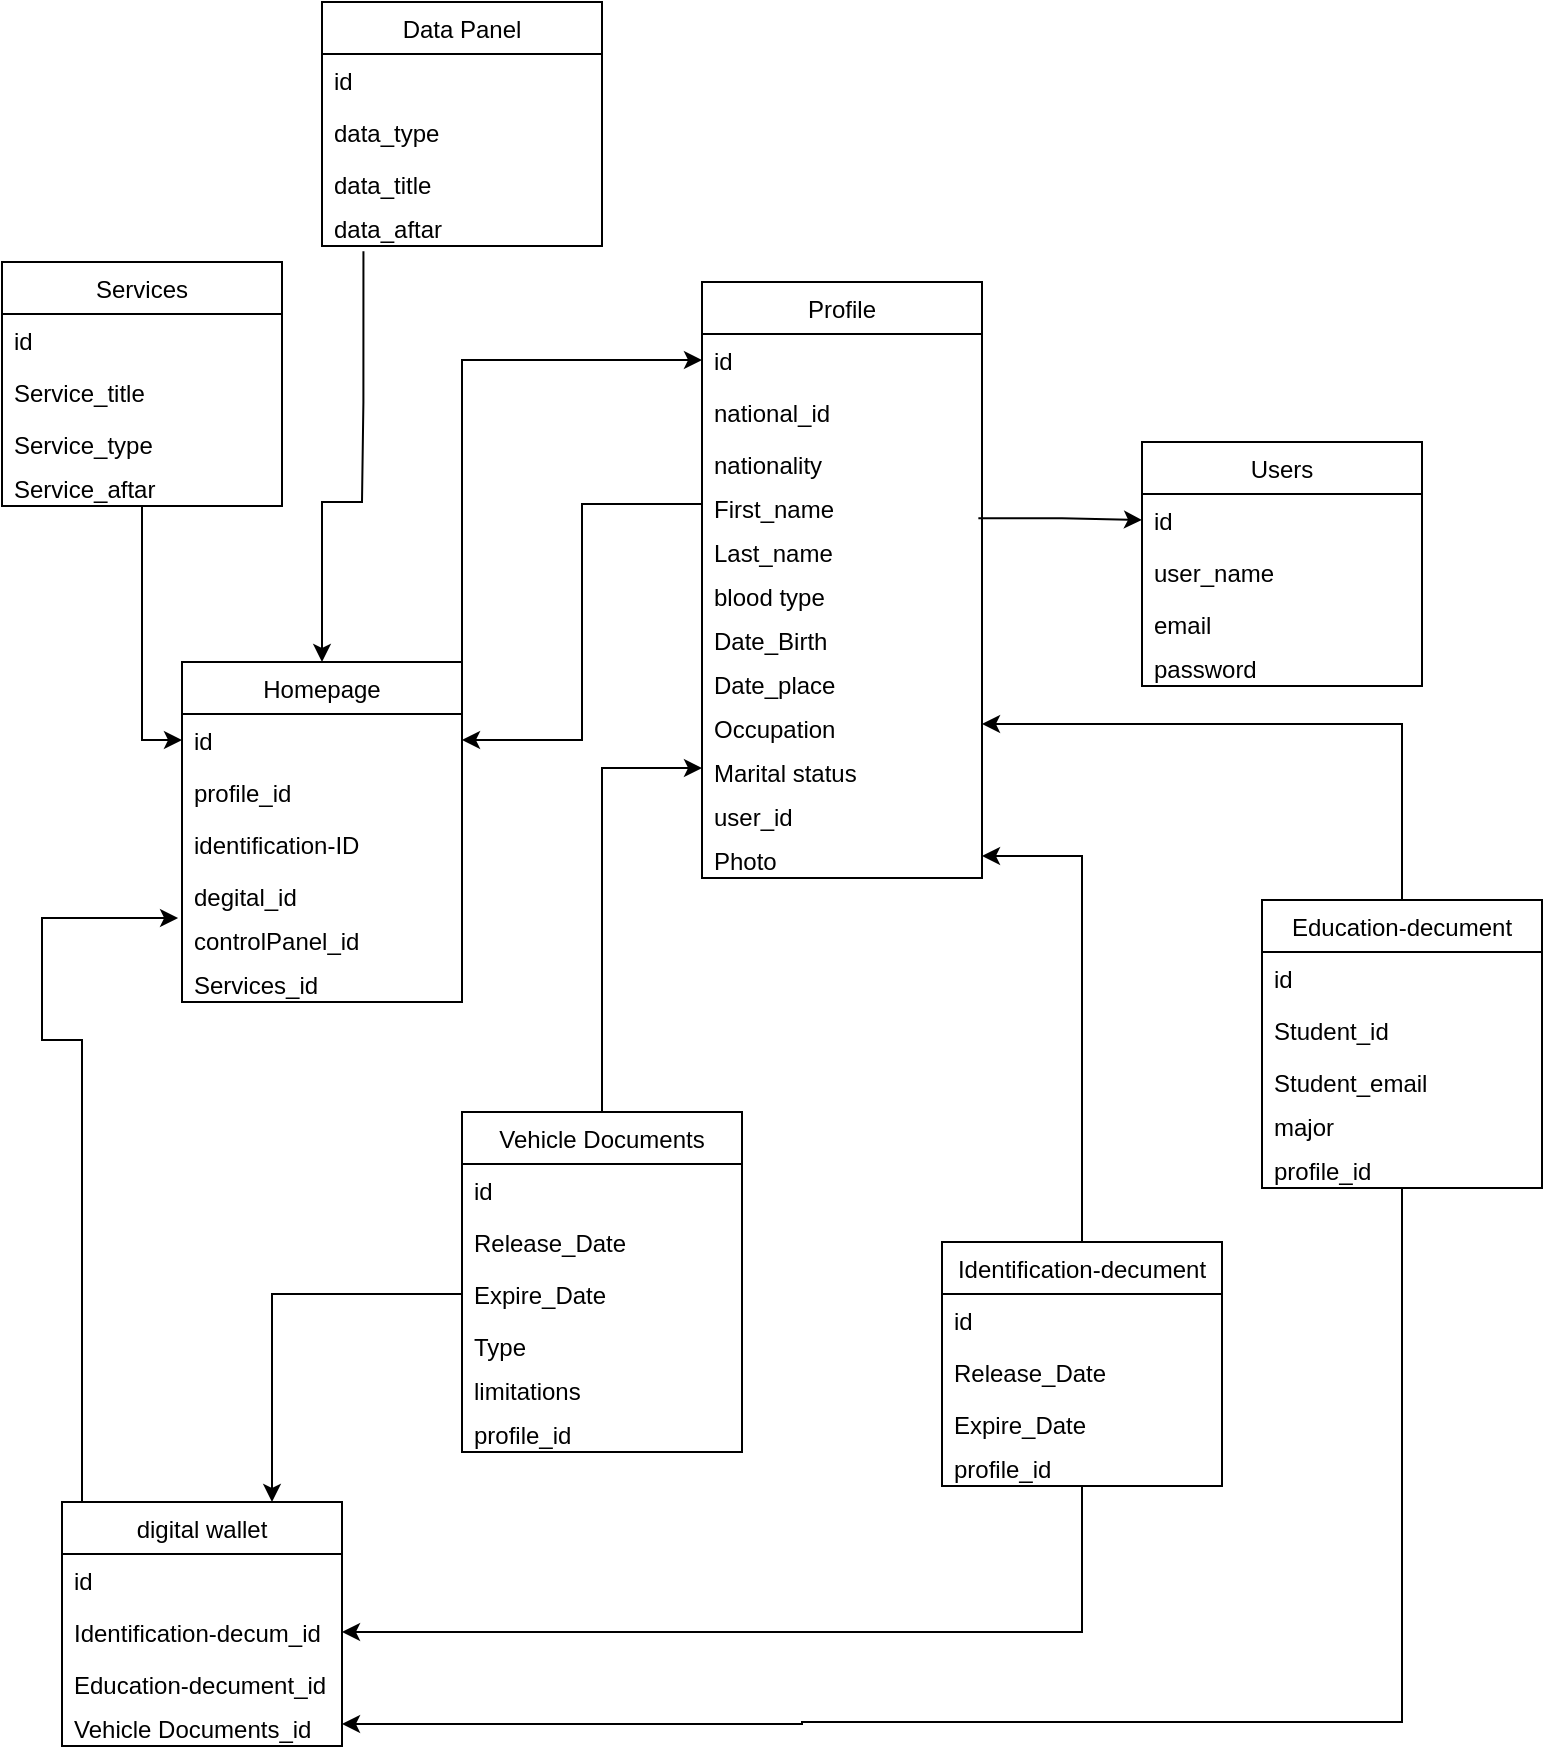 <mxfile version="20.0.3" type="device"><diagram id="C5RBs43oDa-KdzZeNtuy" name="Page-1"><mxGraphModel dx="1022" dy="428" grid="1" gridSize="10" guides="1" tooltips="1" connect="1" arrows="1" fold="1" page="1" pageScale="1" pageWidth="827" pageHeight="1169" math="0" shadow="0"><root><object label="" Users="id&#10;id" id="WIyWlLk6GJQsqaUBKTNV-0"><mxCell/></object><mxCell id="WIyWlLk6GJQsqaUBKTNV-1" parent="WIyWlLk6GJQsqaUBKTNV-0"/><object label="Users" name="string" email="int" password="number" id="9e3BKEUqaT5cf3Mcoycu-1"><mxCell style="swimlane;fontStyle=0;childLayout=stackLayout;horizontal=1;startSize=26;fillColor=none;horizontalStack=0;resizeParent=1;resizeParentMax=0;resizeLast=0;collapsible=1;marginBottom=0;" parent="WIyWlLk6GJQsqaUBKTNV-1" vertex="1"><mxGeometry x="600" y="250" width="140" height="122" as="geometry"/></mxCell></object><mxCell id="9e3BKEUqaT5cf3Mcoycu-2" value="id&#10;&#10;" style="text;strokeColor=none;fillColor=none;align=left;verticalAlign=top;spacingLeft=4;spacingRight=4;overflow=hidden;rotatable=0;points=[[0,0.5],[1,0.5]];portConstraint=eastwest;" parent="9e3BKEUqaT5cf3Mcoycu-1" vertex="1"><mxGeometry y="26" width="140" height="26" as="geometry"/></mxCell><mxCell id="9e3BKEUqaT5cf3Mcoycu-3" value="user_name" style="text;strokeColor=none;fillColor=none;align=left;verticalAlign=top;spacingLeft=4;spacingRight=4;overflow=hidden;rotatable=0;points=[[0,0.5],[1,0.5]];portConstraint=eastwest;" parent="9e3BKEUqaT5cf3Mcoycu-1" vertex="1"><mxGeometry y="52" width="140" height="26" as="geometry"/></mxCell><mxCell id="9e3BKEUqaT5cf3Mcoycu-4" value="email" style="text;strokeColor=none;fillColor=none;align=left;verticalAlign=top;spacingLeft=4;spacingRight=4;overflow=hidden;rotatable=0;points=[[0,0.5],[1,0.5]];portConstraint=eastwest;" parent="9e3BKEUqaT5cf3Mcoycu-1" vertex="1"><mxGeometry y="78" width="140" height="22" as="geometry"/></mxCell><mxCell id="9e3BKEUqaT5cf3Mcoycu-6" value="password&#10;" style="text;strokeColor=none;fillColor=none;align=left;verticalAlign=top;spacingLeft=4;spacingRight=4;overflow=hidden;rotatable=0;points=[[0,0.5],[1,0.5]];portConstraint=eastwest;" parent="9e3BKEUqaT5cf3Mcoycu-1" vertex="1"><mxGeometry y="100" width="140" height="22" as="geometry"/></mxCell><object label="Profile" name="string" email="int" password="number" id="9e3BKEUqaT5cf3Mcoycu-7"><mxCell style="swimlane;fontStyle=0;childLayout=stackLayout;horizontal=1;startSize=26;fillColor=none;horizontalStack=0;resizeParent=1;resizeParentMax=0;resizeLast=0;collapsible=1;marginBottom=0;" parent="WIyWlLk6GJQsqaUBKTNV-1" vertex="1"><mxGeometry x="380" y="170" width="140" height="298" as="geometry"/></mxCell></object><mxCell id="9e3BKEUqaT5cf3Mcoycu-8" value="id" style="text;strokeColor=none;fillColor=none;align=left;verticalAlign=top;spacingLeft=4;spacingRight=4;overflow=hidden;rotatable=0;points=[[0,0.5],[1,0.5]];portConstraint=eastwest;" parent="9e3BKEUqaT5cf3Mcoycu-7" vertex="1"><mxGeometry y="26" width="140" height="26" as="geometry"/></mxCell><mxCell id="9e3BKEUqaT5cf3Mcoycu-9" value="national_id" style="text;strokeColor=none;fillColor=none;align=left;verticalAlign=top;spacingLeft=4;spacingRight=4;overflow=hidden;rotatable=0;points=[[0,0.5],[1,0.5]];portConstraint=eastwest;" parent="9e3BKEUqaT5cf3Mcoycu-7" vertex="1"><mxGeometry y="52" width="140" height="26" as="geometry"/></mxCell><mxCell id="9e3BKEUqaT5cf3Mcoycu-10" value="nationality" style="text;strokeColor=none;fillColor=none;align=left;verticalAlign=top;spacingLeft=4;spacingRight=4;overflow=hidden;rotatable=0;points=[[0,0.5],[1,0.5]];portConstraint=eastwest;" parent="9e3BKEUqaT5cf3Mcoycu-7" vertex="1"><mxGeometry y="78" width="140" height="22" as="geometry"/></mxCell><mxCell id="9e3BKEUqaT5cf3Mcoycu-11" value="First_name" style="text;strokeColor=none;fillColor=none;align=left;verticalAlign=top;spacingLeft=4;spacingRight=4;overflow=hidden;rotatable=0;points=[[0,0.5],[1,0.5]];portConstraint=eastwest;" parent="9e3BKEUqaT5cf3Mcoycu-7" vertex="1"><mxGeometry y="100" width="140" height="22" as="geometry"/></mxCell><mxCell id="9e3BKEUqaT5cf3Mcoycu-12" value="Last_name" style="text;strokeColor=none;fillColor=none;align=left;verticalAlign=top;spacingLeft=4;spacingRight=4;overflow=hidden;rotatable=0;points=[[0,0.5],[1,0.5]];portConstraint=eastwest;" parent="9e3BKEUqaT5cf3Mcoycu-7" vertex="1"><mxGeometry y="122" width="140" height="22" as="geometry"/></mxCell><mxCell id="9e3BKEUqaT5cf3Mcoycu-13" value="blood type" style="text;strokeColor=none;fillColor=none;align=left;verticalAlign=top;spacingLeft=4;spacingRight=4;overflow=hidden;rotatable=0;points=[[0,0.5],[1,0.5]];portConstraint=eastwest;" parent="9e3BKEUqaT5cf3Mcoycu-7" vertex="1"><mxGeometry y="144" width="140" height="22" as="geometry"/></mxCell><mxCell id="9e3BKEUqaT5cf3Mcoycu-14" value="Date_Birth" style="text;strokeColor=none;fillColor=none;align=left;verticalAlign=top;spacingLeft=4;spacingRight=4;overflow=hidden;rotatable=0;points=[[0,0.5],[1,0.5]];portConstraint=eastwest;" parent="9e3BKEUqaT5cf3Mcoycu-7" vertex="1"><mxGeometry y="166" width="140" height="22" as="geometry"/></mxCell><mxCell id="9e3BKEUqaT5cf3Mcoycu-15" value="Date_place" style="text;strokeColor=none;fillColor=none;align=left;verticalAlign=top;spacingLeft=4;spacingRight=4;overflow=hidden;rotatable=0;points=[[0,0.5],[1,0.5]];portConstraint=eastwest;" parent="9e3BKEUqaT5cf3Mcoycu-7" vertex="1"><mxGeometry y="188" width="140" height="22" as="geometry"/></mxCell><mxCell id="9e3BKEUqaT5cf3Mcoycu-16" value="Occupation&#10;" style="text;strokeColor=none;fillColor=none;align=left;verticalAlign=top;spacingLeft=4;spacingRight=4;overflow=hidden;rotatable=0;points=[[0,0.5],[1,0.5]];portConstraint=eastwest;" parent="9e3BKEUqaT5cf3Mcoycu-7" vertex="1"><mxGeometry y="210" width="140" height="22" as="geometry"/></mxCell><mxCell id="9e3BKEUqaT5cf3Mcoycu-17" value="Marital status" style="text;strokeColor=none;fillColor=none;align=left;verticalAlign=top;spacingLeft=4;spacingRight=4;overflow=hidden;rotatable=0;points=[[0,0.5],[1,0.5]];portConstraint=eastwest;" parent="9e3BKEUqaT5cf3Mcoycu-7" vertex="1"><mxGeometry y="232" width="140" height="22" as="geometry"/></mxCell><mxCell id="9e3BKEUqaT5cf3Mcoycu-18" value="user_id" style="text;strokeColor=none;fillColor=none;align=left;verticalAlign=top;spacingLeft=4;spacingRight=4;overflow=hidden;rotatable=0;points=[[0,0.5],[1,0.5]];portConstraint=eastwest;" parent="9e3BKEUqaT5cf3Mcoycu-7" vertex="1"><mxGeometry y="254" width="140" height="22" as="geometry"/></mxCell><mxCell id="9e3BKEUqaT5cf3Mcoycu-19" value="Photo" style="text;strokeColor=none;fillColor=none;align=left;verticalAlign=top;spacingLeft=4;spacingRight=4;overflow=hidden;rotatable=0;points=[[0,0.5],[1,0.5]];portConstraint=eastwest;" parent="9e3BKEUqaT5cf3Mcoycu-7" vertex="1"><mxGeometry y="276" width="140" height="22" as="geometry"/></mxCell><mxCell id="9e3BKEUqaT5cf3Mcoycu-20" style="edgeStyle=orthogonalEdgeStyle;rounded=0;orthogonalLoop=1;jettySize=auto;html=1;exitX=0.987;exitY=-0.177;exitDx=0;exitDy=0;entryX=0;entryY=0.5;entryDx=0;entryDy=0;exitPerimeter=0;" parent="WIyWlLk6GJQsqaUBKTNV-1" source="9e3BKEUqaT5cf3Mcoycu-12" target="9e3BKEUqaT5cf3Mcoycu-2" edge="1"><mxGeometry relative="1" as="geometry"/></mxCell><object label="Homepage" name="string" email="int" password="number" id="9e3BKEUqaT5cf3Mcoycu-22"><mxCell style="swimlane;fontStyle=0;childLayout=stackLayout;horizontal=1;startSize=26;fillColor=none;horizontalStack=0;resizeParent=1;resizeParentMax=0;resizeLast=0;collapsible=1;marginBottom=0;" parent="WIyWlLk6GJQsqaUBKTNV-1" vertex="1"><mxGeometry x="120" y="360" width="140" height="170" as="geometry"/></mxCell></object><mxCell id="9e3BKEUqaT5cf3Mcoycu-23" value="id" style="text;strokeColor=none;fillColor=none;align=left;verticalAlign=top;spacingLeft=4;spacingRight=4;overflow=hidden;rotatable=0;points=[[0,0.5],[1,0.5]];portConstraint=eastwest;" parent="9e3BKEUqaT5cf3Mcoycu-22" vertex="1"><mxGeometry y="26" width="140" height="26" as="geometry"/></mxCell><mxCell id="9e3BKEUqaT5cf3Mcoycu-24" value="profile_id" style="text;strokeColor=none;fillColor=none;align=left;verticalAlign=top;spacingLeft=4;spacingRight=4;overflow=hidden;rotatable=0;points=[[0,0.5],[1,0.5]];portConstraint=eastwest;" parent="9e3BKEUqaT5cf3Mcoycu-22" vertex="1"><mxGeometry y="52" width="140" height="26" as="geometry"/></mxCell><mxCell id="9e3BKEUqaT5cf3Mcoycu-38" value="identification-ID" style="text;strokeColor=none;fillColor=none;align=left;verticalAlign=top;spacingLeft=4;spacingRight=4;overflow=hidden;rotatable=0;points=[[0,0.5],[1,0.5]];portConstraint=eastwest;" parent="9e3BKEUqaT5cf3Mcoycu-22" vertex="1"><mxGeometry y="78" width="140" height="26" as="geometry"/></mxCell><mxCell id="9e3BKEUqaT5cf3Mcoycu-26" value="degital_id" style="text;strokeColor=none;fillColor=none;align=left;verticalAlign=top;spacingLeft=4;spacingRight=4;overflow=hidden;rotatable=0;points=[[0,0.5],[1,0.5]];portConstraint=eastwest;" parent="9e3BKEUqaT5cf3Mcoycu-22" vertex="1"><mxGeometry y="104" width="140" height="22" as="geometry"/></mxCell><mxCell id="9e3BKEUqaT5cf3Mcoycu-27" value="controlPanel_id" style="text;strokeColor=none;fillColor=none;align=left;verticalAlign=top;spacingLeft=4;spacingRight=4;overflow=hidden;rotatable=0;points=[[0,0.5],[1,0.5]];portConstraint=eastwest;" parent="9e3BKEUqaT5cf3Mcoycu-22" vertex="1"><mxGeometry y="126" width="140" height="22" as="geometry"/></mxCell><mxCell id="-Wz6DIMajjcqOIi83Ydg-0" value="Services_id" style="text;strokeColor=none;fillColor=none;align=left;verticalAlign=top;spacingLeft=4;spacingRight=4;overflow=hidden;rotatable=0;points=[[0,0.5],[1,0.5]];portConstraint=eastwest;" parent="9e3BKEUqaT5cf3Mcoycu-22" vertex="1"><mxGeometry y="148" width="140" height="22" as="geometry"/></mxCell><mxCell id="9e3BKEUqaT5cf3Mcoycu-39" style="edgeStyle=orthogonalEdgeStyle;rounded=0;orthogonalLoop=1;jettySize=auto;html=1;exitX=1;exitY=0;exitDx=0;exitDy=0;entryX=0;entryY=0.5;entryDx=0;entryDy=0;" parent="WIyWlLk6GJQsqaUBKTNV-1" source="9e3BKEUqaT5cf3Mcoycu-22" target="9e3BKEUqaT5cf3Mcoycu-8" edge="1"><mxGeometry relative="1" as="geometry"/></mxCell><mxCell id="9e3BKEUqaT5cf3Mcoycu-63" style="edgeStyle=orthogonalEdgeStyle;rounded=0;orthogonalLoop=1;jettySize=auto;html=1;entryX=1;entryY=0.5;entryDx=0;entryDy=0;" parent="WIyWlLk6GJQsqaUBKTNV-1" source="9e3BKEUqaT5cf3Mcoycu-40" target="9e3BKEUqaT5cf3Mcoycu-16" edge="1"><mxGeometry relative="1" as="geometry"/></mxCell><object label="Education-decument" name="string" email="int" password="number" id="9e3BKEUqaT5cf3Mcoycu-40"><mxCell style="swimlane;fontStyle=0;childLayout=stackLayout;horizontal=1;startSize=26;fillColor=none;horizontalStack=0;resizeParent=1;resizeParentMax=0;resizeLast=0;collapsible=1;marginBottom=0;" parent="WIyWlLk6GJQsqaUBKTNV-1" vertex="1"><mxGeometry x="660" y="479" width="140" height="144" as="geometry"/></mxCell></object><mxCell id="9e3BKEUqaT5cf3Mcoycu-41" value="id&#10;&#10;" style="text;strokeColor=none;fillColor=none;align=left;verticalAlign=top;spacingLeft=4;spacingRight=4;overflow=hidden;rotatable=0;points=[[0,0.5],[1,0.5]];portConstraint=eastwest;" parent="9e3BKEUqaT5cf3Mcoycu-40" vertex="1"><mxGeometry y="26" width="140" height="26" as="geometry"/></mxCell><mxCell id="9e3BKEUqaT5cf3Mcoycu-42" value="Student_id" style="text;strokeColor=none;fillColor=none;align=left;verticalAlign=top;spacingLeft=4;spacingRight=4;overflow=hidden;rotatable=0;points=[[0,0.5],[1,0.5]];portConstraint=eastwest;" parent="9e3BKEUqaT5cf3Mcoycu-40" vertex="1"><mxGeometry y="52" width="140" height="26" as="geometry"/></mxCell><mxCell id="9e3BKEUqaT5cf3Mcoycu-43" value="Student_email" style="text;strokeColor=none;fillColor=none;align=left;verticalAlign=top;spacingLeft=4;spacingRight=4;overflow=hidden;rotatable=0;points=[[0,0.5],[1,0.5]];portConstraint=eastwest;" parent="9e3BKEUqaT5cf3Mcoycu-40" vertex="1"><mxGeometry y="78" width="140" height="22" as="geometry"/></mxCell><mxCell id="9e3BKEUqaT5cf3Mcoycu-44" value="major" style="text;strokeColor=none;fillColor=none;align=left;verticalAlign=top;spacingLeft=4;spacingRight=4;overflow=hidden;rotatable=0;points=[[0,0.5],[1,0.5]];portConstraint=eastwest;" parent="9e3BKEUqaT5cf3Mcoycu-40" vertex="1"><mxGeometry y="100" width="140" height="22" as="geometry"/></mxCell><mxCell id="9e3BKEUqaT5cf3Mcoycu-45" value="profile_id" style="text;strokeColor=none;fillColor=none;align=left;verticalAlign=top;spacingLeft=4;spacingRight=4;overflow=hidden;rotatable=0;points=[[0,0.5],[1,0.5]];portConstraint=eastwest;" parent="9e3BKEUqaT5cf3Mcoycu-40" vertex="1"><mxGeometry y="122" width="140" height="22" as="geometry"/></mxCell><mxCell id="9e3BKEUqaT5cf3Mcoycu-62" style="edgeStyle=orthogonalEdgeStyle;rounded=0;orthogonalLoop=1;jettySize=auto;html=1;" parent="WIyWlLk6GJQsqaUBKTNV-1" source="9e3BKEUqaT5cf3Mcoycu-46" target="9e3BKEUqaT5cf3Mcoycu-19" edge="1"><mxGeometry relative="1" as="geometry"/></mxCell><object label="Identification-decument" name="string" email="int" password="number" id="9e3BKEUqaT5cf3Mcoycu-46"><mxCell style="swimlane;fontStyle=0;childLayout=stackLayout;horizontal=1;startSize=26;fillColor=none;horizontalStack=0;resizeParent=1;resizeParentMax=0;resizeLast=0;collapsible=1;marginBottom=0;" parent="WIyWlLk6GJQsqaUBKTNV-1" vertex="1"><mxGeometry x="500" y="650" width="140" height="122" as="geometry"/></mxCell></object><mxCell id="9e3BKEUqaT5cf3Mcoycu-47" value="id&#10;&#10;" style="text;strokeColor=none;fillColor=none;align=left;verticalAlign=top;spacingLeft=4;spacingRight=4;overflow=hidden;rotatable=0;points=[[0,0.5],[1,0.5]];portConstraint=eastwest;" parent="9e3BKEUqaT5cf3Mcoycu-46" vertex="1"><mxGeometry y="26" width="140" height="26" as="geometry"/></mxCell><mxCell id="9e3BKEUqaT5cf3Mcoycu-48" value="Release_Date" style="text;strokeColor=none;fillColor=none;align=left;verticalAlign=top;spacingLeft=4;spacingRight=4;overflow=hidden;rotatable=0;points=[[0,0.5],[1,0.5]];portConstraint=eastwest;" parent="9e3BKEUqaT5cf3Mcoycu-46" vertex="1"><mxGeometry y="52" width="140" height="26" as="geometry"/></mxCell><mxCell id="9e3BKEUqaT5cf3Mcoycu-49" value="Expire_Date" style="text;strokeColor=none;fillColor=none;align=left;verticalAlign=top;spacingLeft=4;spacingRight=4;overflow=hidden;rotatable=0;points=[[0,0.5],[1,0.5]];portConstraint=eastwest;" parent="9e3BKEUqaT5cf3Mcoycu-46" vertex="1"><mxGeometry y="78" width="140" height="22" as="geometry"/></mxCell><mxCell id="9e3BKEUqaT5cf3Mcoycu-51" value="profile_id" style="text;strokeColor=none;fillColor=none;align=left;verticalAlign=top;spacingLeft=4;spacingRight=4;overflow=hidden;rotatable=0;points=[[0,0.5],[1,0.5]];portConstraint=eastwest;" parent="9e3BKEUqaT5cf3Mcoycu-46" vertex="1"><mxGeometry y="100" width="140" height="22" as="geometry"/></mxCell><mxCell id="9e3BKEUqaT5cf3Mcoycu-64" style="edgeStyle=orthogonalEdgeStyle;rounded=0;orthogonalLoop=1;jettySize=auto;html=1;entryX=0;entryY=0.5;entryDx=0;entryDy=0;" parent="WIyWlLk6GJQsqaUBKTNV-1" source="9e3BKEUqaT5cf3Mcoycu-52" target="9e3BKEUqaT5cf3Mcoycu-17" edge="1"><mxGeometry relative="1" as="geometry"/></mxCell><object label="Vehicle Documents" name="string" email="int" password="number" id="9e3BKEUqaT5cf3Mcoycu-52"><mxCell style="swimlane;fontStyle=0;childLayout=stackLayout;horizontal=1;startSize=26;fillColor=none;horizontalStack=0;resizeParent=1;resizeParentMax=0;resizeLast=0;collapsible=1;marginBottom=0;" parent="WIyWlLk6GJQsqaUBKTNV-1" vertex="1"><mxGeometry x="260" y="585" width="140" height="170" as="geometry"/></mxCell></object><mxCell id="9e3BKEUqaT5cf3Mcoycu-53" value="id&#10;&#10;" style="text;strokeColor=none;fillColor=none;align=left;verticalAlign=top;spacingLeft=4;spacingRight=4;overflow=hidden;rotatable=0;points=[[0,0.5],[1,0.5]];portConstraint=eastwest;" parent="9e3BKEUqaT5cf3Mcoycu-52" vertex="1"><mxGeometry y="26" width="140" height="26" as="geometry"/></mxCell><mxCell id="9e3BKEUqaT5cf3Mcoycu-54" value="Release_Date" style="text;strokeColor=none;fillColor=none;align=left;verticalAlign=top;spacingLeft=4;spacingRight=4;overflow=hidden;rotatable=0;points=[[0,0.5],[1,0.5]];portConstraint=eastwest;" parent="9e3BKEUqaT5cf3Mcoycu-52" vertex="1"><mxGeometry y="52" width="140" height="26" as="geometry"/></mxCell><mxCell id="9e3BKEUqaT5cf3Mcoycu-58" value="Expire_Date" style="text;strokeColor=none;fillColor=none;align=left;verticalAlign=top;spacingLeft=4;spacingRight=4;overflow=hidden;rotatable=0;points=[[0,0.5],[1,0.5]];portConstraint=eastwest;" parent="9e3BKEUqaT5cf3Mcoycu-52" vertex="1"><mxGeometry y="78" width="140" height="26" as="geometry"/></mxCell><mxCell id="9e3BKEUqaT5cf3Mcoycu-55" value="Type" style="text;strokeColor=none;fillColor=none;align=left;verticalAlign=top;spacingLeft=4;spacingRight=4;overflow=hidden;rotatable=0;points=[[0,0.5],[1,0.5]];portConstraint=eastwest;" parent="9e3BKEUqaT5cf3Mcoycu-52" vertex="1"><mxGeometry y="104" width="140" height="22" as="geometry"/></mxCell><mxCell id="9e3BKEUqaT5cf3Mcoycu-56" value="limitations" style="text;strokeColor=none;fillColor=none;align=left;verticalAlign=top;spacingLeft=4;spacingRight=4;overflow=hidden;rotatable=0;points=[[0,0.5],[1,0.5]];portConstraint=eastwest;" parent="9e3BKEUqaT5cf3Mcoycu-52" vertex="1"><mxGeometry y="126" width="140" height="22" as="geometry"/></mxCell><mxCell id="9e3BKEUqaT5cf3Mcoycu-57" value="profile_id" style="text;strokeColor=none;fillColor=none;align=left;verticalAlign=top;spacingLeft=4;spacingRight=4;overflow=hidden;rotatable=0;points=[[0,0.5],[1,0.5]];portConstraint=eastwest;" parent="9e3BKEUqaT5cf3Mcoycu-52" vertex="1"><mxGeometry y="148" width="140" height="22" as="geometry"/></mxCell><mxCell id="9e3BKEUqaT5cf3Mcoycu-66" style="edgeStyle=orthogonalEdgeStyle;rounded=0;orthogonalLoop=1;jettySize=auto;html=1;entryX=1;entryY=0.5;entryDx=0;entryDy=0;" parent="WIyWlLk6GJQsqaUBKTNV-1" source="9e3BKEUqaT5cf3Mcoycu-11" target="9e3BKEUqaT5cf3Mcoycu-23" edge="1"><mxGeometry relative="1" as="geometry"/></mxCell><mxCell id="9e3BKEUqaT5cf3Mcoycu-74" style="edgeStyle=orthogonalEdgeStyle;rounded=0;orthogonalLoop=1;jettySize=auto;html=1;exitX=0.5;exitY=0;exitDx=0;exitDy=0;entryX=-0.014;entryY=0.091;entryDx=0;entryDy=0;entryPerimeter=0;" parent="WIyWlLk6GJQsqaUBKTNV-1" source="9e3BKEUqaT5cf3Mcoycu-67" target="9e3BKEUqaT5cf3Mcoycu-27" edge="1"><mxGeometry relative="1" as="geometry"><Array as="points"><mxPoint x="70" y="780"/><mxPoint x="70" y="549"/><mxPoint x="50" y="549"/><mxPoint x="50" y="488"/></Array></mxGeometry></mxCell><object label="digital wallet" name="string" email="int" password="number" id="9e3BKEUqaT5cf3Mcoycu-67"><mxCell style="swimlane;fontStyle=0;childLayout=stackLayout;horizontal=1;startSize=26;fillColor=none;horizontalStack=0;resizeParent=1;resizeParentMax=0;resizeLast=0;collapsible=1;marginBottom=0;" parent="WIyWlLk6GJQsqaUBKTNV-1" vertex="1"><mxGeometry x="60" y="780" width="140" height="122" as="geometry"/></mxCell></object><mxCell id="9e3BKEUqaT5cf3Mcoycu-68" value="id" style="text;strokeColor=none;fillColor=none;align=left;verticalAlign=top;spacingLeft=4;spacingRight=4;overflow=hidden;rotatable=0;points=[[0,0.5],[1,0.5]];portConstraint=eastwest;" parent="9e3BKEUqaT5cf3Mcoycu-67" vertex="1"><mxGeometry y="26" width="140" height="26" as="geometry"/></mxCell><mxCell id="9e3BKEUqaT5cf3Mcoycu-70" value="Identification-decum_id" style="text;strokeColor=none;fillColor=none;align=left;verticalAlign=top;spacingLeft=4;spacingRight=4;overflow=hidden;rotatable=0;points=[[0,0.5],[1,0.5]];portConstraint=eastwest;" parent="9e3BKEUqaT5cf3Mcoycu-67" vertex="1"><mxGeometry y="52" width="140" height="26" as="geometry"/></mxCell><mxCell id="9e3BKEUqaT5cf3Mcoycu-71" value="Education-decument_id" style="text;strokeColor=none;fillColor=none;align=left;verticalAlign=top;spacingLeft=4;spacingRight=4;overflow=hidden;rotatable=0;points=[[0,0.5],[1,0.5]];portConstraint=eastwest;" parent="9e3BKEUqaT5cf3Mcoycu-67" vertex="1"><mxGeometry y="78" width="140" height="22" as="geometry"/></mxCell><mxCell id="9e3BKEUqaT5cf3Mcoycu-72" value="Vehicle Documents_id" style="text;strokeColor=none;fillColor=none;align=left;verticalAlign=top;spacingLeft=4;spacingRight=4;overflow=hidden;rotatable=0;points=[[0,0.5],[1,0.5]];portConstraint=eastwest;" parent="9e3BKEUqaT5cf3Mcoycu-67" vertex="1"><mxGeometry y="100" width="140" height="22" as="geometry"/></mxCell><mxCell id="9e3BKEUqaT5cf3Mcoycu-75" style="edgeStyle=orthogonalEdgeStyle;rounded=0;orthogonalLoop=1;jettySize=auto;html=1;entryX=1;entryY=0.5;entryDx=0;entryDy=0;" parent="WIyWlLk6GJQsqaUBKTNV-1" source="9e3BKEUqaT5cf3Mcoycu-45" target="9e3BKEUqaT5cf3Mcoycu-72" edge="1"><mxGeometry relative="1" as="geometry"><mxPoint x="220" y="520" as="targetPoint"/><Array as="points"><mxPoint x="730" y="890"/><mxPoint x="430" y="890"/></Array></mxGeometry></mxCell><mxCell id="9e3BKEUqaT5cf3Mcoycu-76" style="edgeStyle=orthogonalEdgeStyle;rounded=0;orthogonalLoop=1;jettySize=auto;html=1;entryX=1;entryY=0.5;entryDx=0;entryDy=0;" parent="WIyWlLk6GJQsqaUBKTNV-1" source="9e3BKEUqaT5cf3Mcoycu-51" target="9e3BKEUqaT5cf3Mcoycu-70" edge="1"><mxGeometry relative="1" as="geometry"><Array as="points"><mxPoint x="570" y="845"/></Array></mxGeometry></mxCell><mxCell id="9e3BKEUqaT5cf3Mcoycu-77" style="edgeStyle=orthogonalEdgeStyle;rounded=0;orthogonalLoop=1;jettySize=auto;html=1;entryX=0.75;entryY=0;entryDx=0;entryDy=0;" parent="WIyWlLk6GJQsqaUBKTNV-1" source="9e3BKEUqaT5cf3Mcoycu-58" target="9e3BKEUqaT5cf3Mcoycu-67" edge="1"><mxGeometry relative="1" as="geometry"/></mxCell><mxCell id="QUkIjaB36fgQnDuVhnyn-5" style="edgeStyle=orthogonalEdgeStyle;rounded=0;orthogonalLoop=1;jettySize=auto;html=1;entryX=0.5;entryY=0;entryDx=0;entryDy=0;exitX=0.148;exitY=1.121;exitDx=0;exitDy=0;exitPerimeter=0;" parent="WIyWlLk6GJQsqaUBKTNV-1" source="QUkIjaB36fgQnDuVhnyn-4" target="9e3BKEUqaT5cf3Mcoycu-22" edge="1"><mxGeometry relative="1" as="geometry"><Array as="points"><mxPoint x="211" y="230"/><mxPoint x="210" y="240"/><mxPoint x="210" y="280"/><mxPoint x="190" y="280"/></Array></mxGeometry></mxCell><object label="Data Panel" name="string" email="int" password="number" id="QUkIjaB36fgQnDuVhnyn-0"><mxCell style="swimlane;fontStyle=0;childLayout=stackLayout;horizontal=1;startSize=26;fillColor=none;horizontalStack=0;resizeParent=1;resizeParentMax=0;resizeLast=0;collapsible=1;marginBottom=0;" parent="WIyWlLk6GJQsqaUBKTNV-1" vertex="1"><mxGeometry x="190" y="30" width="140" height="122" as="geometry"/></mxCell></object><mxCell id="QUkIjaB36fgQnDuVhnyn-1" value="id" style="text;strokeColor=none;fillColor=none;align=left;verticalAlign=top;spacingLeft=4;spacingRight=4;overflow=hidden;rotatable=0;points=[[0,0.5],[1,0.5]];portConstraint=eastwest;" parent="QUkIjaB36fgQnDuVhnyn-0" vertex="1"><mxGeometry y="26" width="140" height="26" as="geometry"/></mxCell><mxCell id="QUkIjaB36fgQnDuVhnyn-2" value="data_type" style="text;strokeColor=none;fillColor=none;align=left;verticalAlign=top;spacingLeft=4;spacingRight=4;overflow=hidden;rotatable=0;points=[[0,0.5],[1,0.5]];portConstraint=eastwest;" parent="QUkIjaB36fgQnDuVhnyn-0" vertex="1"><mxGeometry y="52" width="140" height="26" as="geometry"/></mxCell><mxCell id="QUkIjaB36fgQnDuVhnyn-3" value="data_title" style="text;strokeColor=none;fillColor=none;align=left;verticalAlign=top;spacingLeft=4;spacingRight=4;overflow=hidden;rotatable=0;points=[[0,0.5],[1,0.5]];portConstraint=eastwest;" parent="QUkIjaB36fgQnDuVhnyn-0" vertex="1"><mxGeometry y="78" width="140" height="22" as="geometry"/></mxCell><mxCell id="QUkIjaB36fgQnDuVhnyn-4" value="data_aftar" style="text;strokeColor=none;fillColor=none;align=left;verticalAlign=top;spacingLeft=4;spacingRight=4;overflow=hidden;rotatable=0;points=[[0,0.5],[1,0.5]];portConstraint=eastwest;" parent="QUkIjaB36fgQnDuVhnyn-0" vertex="1"><mxGeometry y="100" width="140" height="22" as="geometry"/></mxCell><object label="Services" name="string" email="int" password="number" id="QUkIjaB36fgQnDuVhnyn-6"><mxCell style="swimlane;fontStyle=0;childLayout=stackLayout;horizontal=1;startSize=26;fillColor=none;horizontalStack=0;resizeParent=1;resizeParentMax=0;resizeLast=0;collapsible=1;marginBottom=0;" parent="WIyWlLk6GJQsqaUBKTNV-1" vertex="1"><mxGeometry x="30" y="160" width="140" height="122" as="geometry"/></mxCell></object><mxCell id="QUkIjaB36fgQnDuVhnyn-7" value="id" style="text;strokeColor=none;fillColor=none;align=left;verticalAlign=top;spacingLeft=4;spacingRight=4;overflow=hidden;rotatable=0;points=[[0,0.5],[1,0.5]];portConstraint=eastwest;" parent="QUkIjaB36fgQnDuVhnyn-6" vertex="1"><mxGeometry y="26" width="140" height="26" as="geometry"/></mxCell><mxCell id="QUkIjaB36fgQnDuVhnyn-8" value="Service_title" style="text;strokeColor=none;fillColor=none;align=left;verticalAlign=top;spacingLeft=4;spacingRight=4;overflow=hidden;rotatable=0;points=[[0,0.5],[1,0.5]];portConstraint=eastwest;" parent="QUkIjaB36fgQnDuVhnyn-6" vertex="1"><mxGeometry y="52" width="140" height="26" as="geometry"/></mxCell><mxCell id="QUkIjaB36fgQnDuVhnyn-9" value="Service_type&#10;" style="text;strokeColor=none;fillColor=none;align=left;verticalAlign=top;spacingLeft=4;spacingRight=4;overflow=hidden;rotatable=0;points=[[0,0.5],[1,0.5]];portConstraint=eastwest;" parent="QUkIjaB36fgQnDuVhnyn-6" vertex="1"><mxGeometry y="78" width="140" height="22" as="geometry"/></mxCell><mxCell id="QUkIjaB36fgQnDuVhnyn-10" value="Service_aftar" style="text;strokeColor=none;fillColor=none;align=left;verticalAlign=top;spacingLeft=4;spacingRight=4;overflow=hidden;rotatable=0;points=[[0,0.5],[1,0.5]];portConstraint=eastwest;" parent="QUkIjaB36fgQnDuVhnyn-6" vertex="1"><mxGeometry y="100" width="140" height="22" as="geometry"/></mxCell><mxCell id="QUkIjaB36fgQnDuVhnyn-11" style="edgeStyle=orthogonalEdgeStyle;rounded=0;orthogonalLoop=1;jettySize=auto;html=1;entryX=0;entryY=0.5;entryDx=0;entryDy=0;" parent="WIyWlLk6GJQsqaUBKTNV-1" source="QUkIjaB36fgQnDuVhnyn-10" target="9e3BKEUqaT5cf3Mcoycu-23" edge="1"><mxGeometry relative="1" as="geometry"><Array as="points"><mxPoint x="100" y="399"/></Array></mxGeometry></mxCell></root></mxGraphModel></diagram></mxfile>